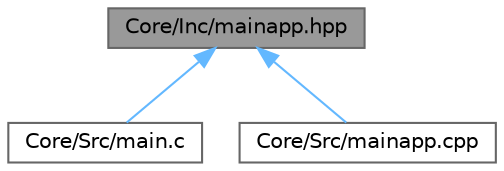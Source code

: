 digraph "Core/Inc/mainapp.hpp"
{
 // LATEX_PDF_SIZE
  bgcolor="transparent";
  edge [fontname=Helvetica,fontsize=10,labelfontname=Helvetica,labelfontsize=10];
  node [fontname=Helvetica,fontsize=10,shape=box,height=0.2,width=0.4];
  Node1 [id="Node000001",label="Core/Inc/mainapp.hpp",height=0.2,width=0.4,color="gray40", fillcolor="grey60", style="filled", fontcolor="black",tooltip=" "];
  Node1 -> Node2 [id="edge1_Node000001_Node000002",dir="back",color="steelblue1",style="solid",tooltip=" "];
  Node2 [id="Node000002",label="Core/Src/main.c",height=0.2,width=0.4,color="grey40", fillcolor="white", style="filled",URL="$main_8c.html",tooltip=": Main program body"];
  Node1 -> Node3 [id="edge2_Node000001_Node000003",dir="back",color="steelblue1",style="solid",tooltip=" "];
  Node3 [id="Node000003",label="Core/Src/mainapp.cpp",height=0.2,width=0.4,color="grey40", fillcolor="white", style="filled",URL="$mainapp_8cpp.html",tooltip=" "];
}
